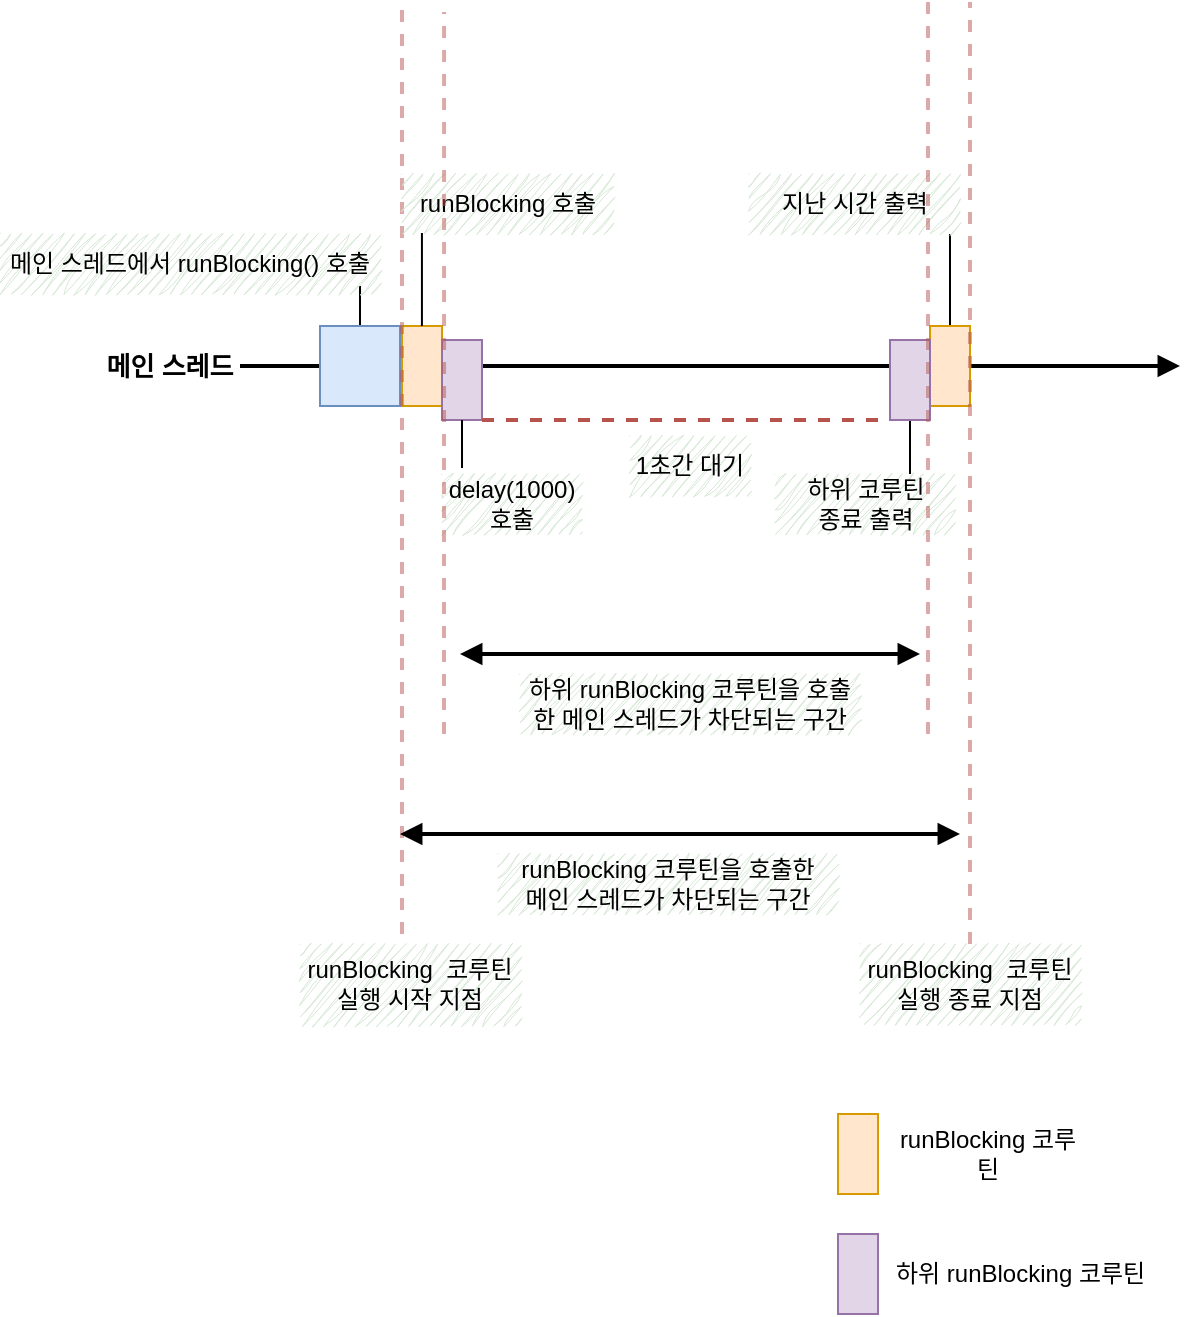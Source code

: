<mxfile version="26.1.1">
  <diagram name="Page-1" id="oLpsfGnl6bDQANHWkFYy">
    <mxGraphModel dx="1114" dy="878" grid="1" gridSize="10" guides="1" tooltips="1" connect="1" arrows="1" fold="1" page="1" pageScale="1" pageWidth="827" pageHeight="1169" math="0" shadow="0">
      <root>
        <mxCell id="0" />
        <mxCell id="1" parent="0" />
        <mxCell id="CEhXv8VkQRqkPuP86gOL-1" value="" style="endArrow=block;html=1;rounded=0;endFill=1;strokeWidth=2;" edge="1" parent="1">
          <mxGeometry width="50" height="50" relative="1" as="geometry">
            <mxPoint x="200" y="256" as="sourcePoint" />
            <mxPoint x="670" y="256" as="targetPoint" />
          </mxGeometry>
        </mxCell>
        <mxCell id="CEhXv8VkQRqkPuP86gOL-2" style="edgeStyle=orthogonalEdgeStyle;rounded=0;orthogonalLoop=1;jettySize=auto;html=1;endArrow=none;startFill=0;" edge="1" parent="1" source="CEhXv8VkQRqkPuP86gOL-3">
          <mxGeometry relative="1" as="geometry">
            <mxPoint x="260" y="216" as="targetPoint" />
          </mxGeometry>
        </mxCell>
        <mxCell id="CEhXv8VkQRqkPuP86gOL-3" value="" style="rounded=0;whiteSpace=wrap;html=1;fillColor=#dae8fc;strokeColor=#6c8ebf;" vertex="1" parent="1">
          <mxGeometry x="240" y="236" width="40" height="40" as="geometry" />
        </mxCell>
        <mxCell id="CEhXv8VkQRqkPuP86gOL-5" value="" style="rounded=0;whiteSpace=wrap;html=1;fillColor=#ffe6cc;strokeColor=#d79b00;" vertex="1" parent="1">
          <mxGeometry x="281" y="236" width="20" height="40" as="geometry" />
        </mxCell>
        <mxCell id="CEhXv8VkQRqkPuP86gOL-6" style="edgeStyle=orthogonalEdgeStyle;rounded=0;orthogonalLoop=1;jettySize=auto;html=1;endArrow=none;startFill=0;" edge="1" parent="1" source="CEhXv8VkQRqkPuP86gOL-7">
          <mxGeometry relative="1" as="geometry">
            <mxPoint x="555" y="190" as="targetPoint" />
          </mxGeometry>
        </mxCell>
        <mxCell id="CEhXv8VkQRqkPuP86gOL-7" value="" style="rounded=0;whiteSpace=wrap;html=1;fillColor=#ffe6cc;strokeColor=#d79b00;" vertex="1" parent="1">
          <mxGeometry x="545" y="236" width="20" height="40" as="geometry" />
        </mxCell>
        <mxCell id="CEhXv8VkQRqkPuP86gOL-8" value="메인 스레드에서 runBlocking() 호출" style="text;html=1;align=center;verticalAlign=middle;whiteSpace=wrap;rounded=0;fillColor=#d5e8d4;strokeColor=none;sketch=1;curveFitting=1;jiggle=2;" vertex="1" parent="1">
          <mxGeometry x="80" y="190" width="190" height="30" as="geometry" />
        </mxCell>
        <mxCell id="CEhXv8VkQRqkPuP86gOL-9" value="하위 코루틴&lt;div&gt;종료 출력&lt;/div&gt;" style="text;html=1;align=center;verticalAlign=middle;whiteSpace=wrap;rounded=0;fillColor=#d5e8d4;strokeColor=none;sketch=1;curveFitting=1;jiggle=2;" vertex="1" parent="1">
          <mxGeometry x="467.5" y="310" width="90" height="30" as="geometry" />
        </mxCell>
        <mxCell id="CEhXv8VkQRqkPuP86gOL-10" value="" style="endArrow=none;dashed=1;html=1;rounded=0;fillColor=#f8cecc;strokeColor=#b85450;strokeWidth=2;opacity=50;" edge="1" parent="1">
          <mxGeometry width="50" height="50" relative="1" as="geometry">
            <mxPoint x="281" y="540" as="sourcePoint" />
            <mxPoint x="281" y="76" as="targetPoint" />
          </mxGeometry>
        </mxCell>
        <mxCell id="CEhXv8VkQRqkPuP86gOL-11" value="" style="endArrow=block;startArrow=block;html=1;rounded=0;startFill=1;endFill=1;strokeWidth=2;" edge="1" parent="1">
          <mxGeometry width="50" height="50" relative="1" as="geometry">
            <mxPoint x="310" y="400" as="sourcePoint" />
            <mxPoint x="540" y="400" as="targetPoint" />
          </mxGeometry>
        </mxCell>
        <mxCell id="CEhXv8VkQRqkPuP86gOL-12" value="하위 runBlocking 코루틴을 호출한 메인 스레드가 차단되는 구간" style="text;html=1;align=center;verticalAlign=middle;whiteSpace=wrap;rounded=0;fillColor=#d5e8d4;strokeColor=none;sketch=1;curveFitting=1;jiggle=2;" vertex="1" parent="1">
          <mxGeometry x="340" y="410" width="170" height="30" as="geometry" />
        </mxCell>
        <mxCell id="CEhXv8VkQRqkPuP86gOL-13" value="runBlocking&amp;nbsp; 코루틴 실행 시작 지점" style="text;html=1;align=center;verticalAlign=middle;whiteSpace=wrap;rounded=0;fillColor=#d5e8d4;strokeColor=none;sketch=1;curveFitting=1;jiggle=2;" vertex="1" parent="1">
          <mxGeometry x="230" y="545" width="110" height="40" as="geometry" />
        </mxCell>
        <mxCell id="CEhXv8VkQRqkPuP86gOL-14" value="runBlocking&amp;nbsp; 코루틴 실행 종료 지점" style="text;html=1;align=center;verticalAlign=middle;whiteSpace=wrap;rounded=0;fillColor=#d5e8d4;strokeColor=none;sketch=1;curveFitting=1;jiggle=2;" vertex="1" parent="1">
          <mxGeometry x="510" y="545" width="110" height="40" as="geometry" />
        </mxCell>
        <mxCell id="CEhXv8VkQRqkPuP86gOL-15" value="" style="rounded=0;whiteSpace=wrap;html=1;fillColor=#ffe6cc;strokeColor=#d79b00;" vertex="1" parent="1">
          <mxGeometry x="499" y="630" width="20" height="40" as="geometry" />
        </mxCell>
        <mxCell id="CEhXv8VkQRqkPuP86gOL-16" value="runBlocking 코루틴" style="text;html=1;align=center;verticalAlign=middle;whiteSpace=wrap;rounded=0;" vertex="1" parent="1">
          <mxGeometry x="524" y="640" width="100" height="20" as="geometry" />
        </mxCell>
        <mxCell id="CEhXv8VkQRqkPuP86gOL-17" value="메인 스레드" style="text;html=1;align=center;verticalAlign=middle;whiteSpace=wrap;rounded=0;fontStyle=1;fontSize=13;" vertex="1" parent="1">
          <mxGeometry x="130" y="241" width="70" height="30" as="geometry" />
        </mxCell>
        <mxCell id="CEhXv8VkQRqkPuP86gOL-20" value="" style="rounded=0;whiteSpace=wrap;html=1;fillColor=#e1d5e7;strokeColor=#9673a6;" vertex="1" parent="1">
          <mxGeometry x="499" y="690" width="20" height="40" as="geometry" />
        </mxCell>
        <mxCell id="CEhXv8VkQRqkPuP86gOL-21" value="하위 runBlocking 코루틴" style="text;html=1;align=left;verticalAlign=middle;whiteSpace=wrap;rounded=0;" vertex="1" parent="1">
          <mxGeometry x="526" y="700" width="143" height="20" as="geometry" />
        </mxCell>
        <mxCell id="CEhXv8VkQRqkPuP86gOL-25" value="" style="rounded=0;whiteSpace=wrap;html=1;fillColor=#e1d5e7;strokeColor=#9673a6;" vertex="1" parent="1">
          <mxGeometry x="301" y="243" width="20" height="40" as="geometry" />
        </mxCell>
        <mxCell id="CEhXv8VkQRqkPuP86gOL-38" style="edgeStyle=orthogonalEdgeStyle;rounded=0;orthogonalLoop=1;jettySize=auto;html=1;entryX=0.75;entryY=0;entryDx=0;entryDy=0;endArrow=none;startFill=0;" edge="1" parent="1" source="CEhXv8VkQRqkPuP86gOL-27" target="CEhXv8VkQRqkPuP86gOL-9">
          <mxGeometry relative="1" as="geometry" />
        </mxCell>
        <mxCell id="CEhXv8VkQRqkPuP86gOL-27" value="" style="rounded=0;whiteSpace=wrap;html=1;fillColor=#e1d5e7;strokeColor=#9673a6;" vertex="1" parent="1">
          <mxGeometry x="525" y="243" width="20" height="40" as="geometry" />
        </mxCell>
        <mxCell id="CEhXv8VkQRqkPuP86gOL-28" value="runBlocking 호출" style="text;html=1;align=center;verticalAlign=middle;whiteSpace=wrap;rounded=0;fillColor=#d5e8d4;strokeColor=none;sketch=1;curveFitting=1;jiggle=2;" vertex="1" parent="1">
          <mxGeometry x="281" y="160" width="106" height="30" as="geometry" />
        </mxCell>
        <mxCell id="CEhXv8VkQRqkPuP86gOL-30" value="" style="endArrow=none;html=1;rounded=0;exitX=1;exitY=1;exitDx=0;exitDy=0;entryX=0;entryY=1;entryDx=0;entryDy=0;dashed=1;startFill=0;strokeWidth=2;fillColor=#f8cecc;strokeColor=#b85450;" edge="1" parent="1" source="CEhXv8VkQRqkPuP86gOL-25" target="CEhXv8VkQRqkPuP86gOL-27">
          <mxGeometry width="50" height="50" relative="1" as="geometry">
            <mxPoint x="560" y="360" as="sourcePoint" />
            <mxPoint x="784" y="360" as="targetPoint" />
          </mxGeometry>
        </mxCell>
        <mxCell id="CEhXv8VkQRqkPuP86gOL-31" value="1초간 대기" style="text;html=1;align=center;verticalAlign=middle;whiteSpace=wrap;rounded=0;fillColor=#d5e8d4;strokeColor=none;sketch=1;curveFitting=1;jiggle=2;" vertex="1" parent="1">
          <mxGeometry x="395" y="291" width="60" height="30" as="geometry" />
        </mxCell>
        <mxCell id="CEhXv8VkQRqkPuP86gOL-32" value="delay(1000) 호출" style="text;html=1;align=center;verticalAlign=middle;whiteSpace=wrap;rounded=0;fillColor=#d5e8d4;strokeColor=none;sketch=1;curveFitting=1;jiggle=2;" vertex="1" parent="1">
          <mxGeometry x="301" y="310" width="70" height="30" as="geometry" />
        </mxCell>
        <mxCell id="CEhXv8VkQRqkPuP86gOL-33" value="지난 시간 출력" style="text;html=1;align=center;verticalAlign=middle;whiteSpace=wrap;rounded=0;fillColor=#d5e8d4;strokeColor=none;sketch=1;curveFitting=1;jiggle=2;" vertex="1" parent="1">
          <mxGeometry x="454.5" y="160" width="105" height="30" as="geometry" />
        </mxCell>
        <mxCell id="CEhXv8VkQRqkPuP86gOL-34" value="" style="endArrow=none;dashed=1;html=1;rounded=0;fillColor=#f8cecc;strokeColor=#b85450;strokeWidth=2;opacity=50;exitX=0.5;exitY=0;exitDx=0;exitDy=0;" edge="1" parent="1" source="CEhXv8VkQRqkPuP86gOL-14">
          <mxGeometry width="50" height="50" relative="1" as="geometry">
            <mxPoint x="565" y="460" as="sourcePoint" />
            <mxPoint x="565" y="74" as="targetPoint" />
          </mxGeometry>
        </mxCell>
        <mxCell id="CEhXv8VkQRqkPuP86gOL-35" value="" style="endArrow=none;dashed=1;html=1;rounded=0;fillColor=#f8cecc;strokeColor=#b85450;strokeWidth=2;opacity=50;" edge="1" parent="1">
          <mxGeometry width="50" height="50" relative="1" as="geometry">
            <mxPoint x="302" y="440" as="sourcePoint" />
            <mxPoint x="302.05" y="79" as="targetPoint" />
          </mxGeometry>
        </mxCell>
        <mxCell id="CEhXv8VkQRqkPuP86gOL-36" style="edgeStyle=orthogonalEdgeStyle;rounded=0;orthogonalLoop=1;jettySize=auto;html=1;entryX=0.143;entryY=-0.1;entryDx=0;entryDy=0;entryPerimeter=0;endArrow=none;startFill=0;" edge="1" parent="1" source="CEhXv8VkQRqkPuP86gOL-25" target="CEhXv8VkQRqkPuP86gOL-32">
          <mxGeometry relative="1" as="geometry" />
        </mxCell>
        <mxCell id="CEhXv8VkQRqkPuP86gOL-39" value="" style="endArrow=none;dashed=1;html=1;rounded=0;fillColor=#f8cecc;strokeColor=#b85450;strokeWidth=2;opacity=50;" edge="1" parent="1">
          <mxGeometry width="50" height="50" relative="1" as="geometry">
            <mxPoint x="544" y="440" as="sourcePoint" />
            <mxPoint x="544" y="74" as="targetPoint" />
          </mxGeometry>
        </mxCell>
        <mxCell id="CEhXv8VkQRqkPuP86gOL-40" value="" style="endArrow=block;startArrow=block;html=1;rounded=0;startFill=1;endFill=1;strokeWidth=2;" edge="1" parent="1">
          <mxGeometry width="50" height="50" relative="1" as="geometry">
            <mxPoint x="280" y="490" as="sourcePoint" />
            <mxPoint x="560" y="490" as="targetPoint" />
          </mxGeometry>
        </mxCell>
        <mxCell id="CEhXv8VkQRqkPuP86gOL-41" value="runBlocking 코루틴을 호출한&lt;div&gt;메인 스레드가 차단되는 구간&lt;/div&gt;" style="text;html=1;align=center;verticalAlign=middle;whiteSpace=wrap;rounded=0;fillColor=#d5e8d4;strokeColor=none;sketch=1;curveFitting=1;jiggle=2;" vertex="1" parent="1">
          <mxGeometry x="329" y="500" width="170" height="30" as="geometry" />
        </mxCell>
        <mxCell id="CEhXv8VkQRqkPuP86gOL-42" style="edgeStyle=orthogonalEdgeStyle;rounded=0;orthogonalLoop=1;jettySize=auto;html=1;entryX=0.094;entryY=0.983;entryDx=0;entryDy=0;entryPerimeter=0;endArrow=none;startFill=0;" edge="1" parent="1" source="CEhXv8VkQRqkPuP86gOL-5" target="CEhXv8VkQRqkPuP86gOL-28">
          <mxGeometry relative="1" as="geometry" />
        </mxCell>
      </root>
    </mxGraphModel>
  </diagram>
</mxfile>
